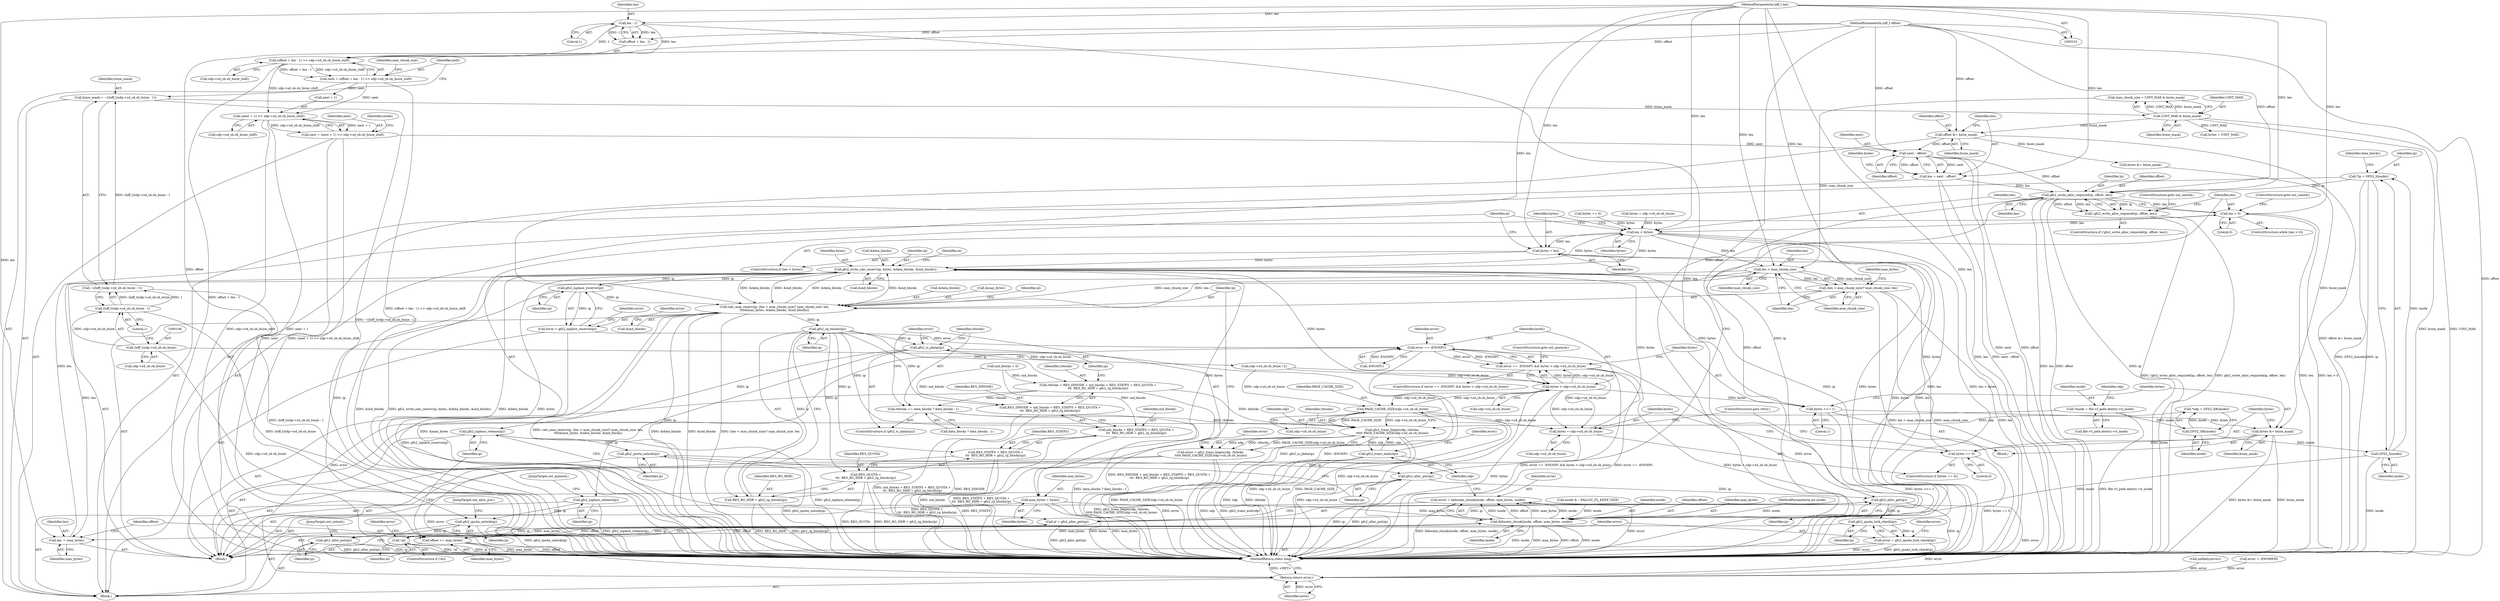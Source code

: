 digraph "0_linux_64dd153c83743af81f20924c6343652d731eeecb_2@API" {
"1000255" [label="(Call,gfs2_write_alloc_required(ip, offset, len))"];
"1000123" [label="(Call,*ip = GFS2_I(inode))"];
"1000125" [label="(Call,GFS2_I(inode))"];
"1000120" [label="(Call,GFS2_SB(inode))"];
"1000108" [label="(Call,*inode = file->f_path.dentry->d_inode)"];
"1000196" [label="(Call,next - offset)"];
"1000173" [label="(Call,next = (next + 1) << sdp->sd_sb.sb_bsize_shift)"];
"1000175" [label="(Call,(next + 1) << sdp->sd_sb.sb_bsize_shift)"];
"1000154" [label="(Call,next = (offset + len - 1) >> sdp->sd_sb.sb_bsize_shift)"];
"1000156" [label="(Call,(offset + len - 1) >> sdp->sd_sb.sb_bsize_shift)"];
"1000104" [label="(MethodParameterIn,loff_t offset)"];
"1000159" [label="(Call,len - 1)"];
"1000105" [label="(MethodParameterIn,loff_t len)"];
"1000191" [label="(Call,offset &= bsize_mask)"];
"1000170" [label="(Call,UINT_MAX & bsize_mask)"];
"1000141" [label="(Call,bsize_mask = ~((loff_t)sdp->sd_sb.sb_bsize - 1))"];
"1000143" [label="(Call,~((loff_t)sdp->sd_sb.sb_bsize - 1))"];
"1000144" [label="(Call,(loff_t)sdp->sd_sb.sb_bsize - 1)"];
"1000145" [label="(Call,(loff_t)sdp->sd_sb.sb_bsize)"];
"1000194" [label="(Call,len = next - offset)"];
"1000254" [label="(Call,!gfs2_write_alloc_required(ip, offset, len))"];
"1000261" [label="(Call,len > 0)"];
"1000266" [label="(Call,len < bytes)"];
"1000269" [label="(Call,bytes = len)"];
"1000293" [label="(Call,gfs2_write_calc_reserv(ip, bytes, &data_blocks, &ind_blocks))"];
"1000309" [label="(Call,gfs2_inplace_reserve(ip))"];
"1000307" [label="(Call,error = gfs2_inplace_reserve(ip))"];
"1000316" [label="(Call,error == -ENOSPC)"];
"1000315" [label="(Call,error == -ENOSPC && bytes > sdp->sd_sb.sb_bsize)"];
"1000455" [label="(Return,return error;)"];
"1000350" [label="(Call,calc_max_reserv(ip, (len > max_chunk_size)? max_chunk_size: len,\n\t\t\t\t&max_bytes, &data_blocks, &ind_blocks))"];
"1000383" [label="(Call,gfs2_rg_blocks(ip))"];
"1000371" [label="(Call,rblocks = RES_DINODE + ind_blocks + RES_STATFS + RES_QUOTA +\n\t\t\t  RES_RG_HDR + gfs2_rg_blocks(ip))"];
"1000388" [label="(Call,rblocks += data_blocks ? data_blocks : 1)"];
"1000396" [label="(Call,gfs2_trans_begin(sdp, rblocks,\n\t\t\t\t\t PAGE_CACHE_SIZE/sdp->sd_sb.sb_bsize))"];
"1000394" [label="(Call,error = gfs2_trans_begin(sdp, rblocks,\n\t\t\t\t\t PAGE_CACHE_SIZE/sdp->sd_sb.sb_bsize))"];
"1000416" [label="(Call,gfs2_trans_end(sdp))"];
"1000373" [label="(Call,RES_DINODE + ind_blocks + RES_STATFS + RES_QUOTA +\n\t\t\t  RES_RG_HDR + gfs2_rg_blocks(ip))"];
"1000375" [label="(Call,ind_blocks + RES_STATFS + RES_QUOTA +\n\t\t\t  RES_RG_HDR + gfs2_rg_blocks(ip))"];
"1000377" [label="(Call,RES_STATFS + RES_QUOTA +\n\t\t\t  RES_RG_HDR + gfs2_rg_blocks(ip))"];
"1000379" [label="(Call,RES_QUOTA +\n\t\t\t  RES_RG_HDR + gfs2_rg_blocks(ip))"];
"1000381" [label="(Call,RES_RG_HDR + gfs2_rg_blocks(ip))"];
"1000386" [label="(Call,gfs2_is_jdata(ip))"];
"1000427" [label="(Call,gfs2_inplace_release(ip))"];
"1000429" [label="(Call,gfs2_quota_unlock(ip))"];
"1000431" [label="(Call,gfs2_alloc_put(ip))"];
"1000274" [label="(Call,gfs2_alloc_get(ip))"];
"1000272" [label="(Call,al = gfs2_alloc_get(ip))"];
"1000277" [label="(Call,!al)"];
"1000287" [label="(Call,gfs2_quota_lock_check(ip))"];
"1000285" [label="(Call,error = gfs2_quota_lock_check(ip))"];
"1000441" [label="(Call,gfs2_alloc_put(ip))"];
"1000435" [label="(Call,gfs2_inplace_release(ip))"];
"1000438" [label="(Call,gfs2_quota_unlock(ip))"];
"1000320" [label="(Call,bytes > sdp->sd_sb.sb_bsize)"];
"1000328" [label="(Call,bytes >>= 1)"];
"1000331" [label="(Call,bytes &= bsize_mask)"];
"1000335" [label="(Call,bytes == 0)"];
"1000338" [label="(Call,bytes = sdp->sd_sb.sb_bsize)"];
"1000399" [label="(Call,PAGE_CACHE_SIZE/sdp->sd_sb.sb_bsize)"];
"1000347" [label="(Call,max_bytes = bytes)"];
"1000411" [label="(Call,fallocate_chunk(inode, offset, max_bytes, mode))"];
"1000409" [label="(Call,error = fallocate_chunk(inode, offset, max_bytes, mode))"];
"1000421" [label="(Call,len -= max_bytes)"];
"1000424" [label="(Call,offset += max_bytes)"];
"1000353" [label="(Call,len > max_chunk_size)"];
"1000352" [label="(Call,(len > max_chunk_size)? max_chunk_size: len)"];
"1000175" [label="(Call,(next + 1) << sdp->sd_sb.sb_bsize_shift)"];
"1000429" [label="(Call,gfs2_quota_unlock(ip))"];
"1000440" [label="(JumpTarget,out_alloc_put:)"];
"1000412" [label="(Identifier,inode)"];
"1000347" [label="(Call,max_bytes = bytes)"];
"1000390" [label="(Call,data_blocks ? data_blocks : 1)"];
"1000437" [label="(JumpTarget,out_qunlock:)"];
"1000349" [label="(Identifier,bytes)"];
"1000194" [label="(Call,len = next - offset)"];
"1000145" [label="(Call,(loff_t)sdp->sd_sb.sb_bsize)"];
"1000124" [label="(Identifier,ip)"];
"1000419" [label="(Identifier,error)"];
"1000413" [label="(Identifier,offset)"];
"1000414" [label="(Identifier,max_bytes)"];
"1000338" [label="(Call,bytes = sdp->sd_sb.sb_bsize)"];
"1000290" [label="(Identifier,error)"];
"1000435" [label="(Call,gfs2_inplace_release(ip))"];
"1000264" [label="(Block,)"];
"1000410" [label="(Identifier,error)"];
"1000198" [label="(Identifier,offset)"];
"1000155" [label="(Identifier,next)"];
"1000332" [label="(Identifier,bytes)"];
"1000417" [label="(Identifier,sdp)"];
"1000159" [label="(Call,len - 1)"];
"1000295" [label="(Identifier,bytes)"];
"1000388" [label="(Call,rblocks += data_blocks ? data_blocks : 1)"];
"1000357" [label="(Identifier,len)"];
"1000215" [label="(Call,bytes = UINT_MAX)"];
"1000354" [label="(Identifier,len)"];
"1000423" [label="(Identifier,max_bytes)"];
"1000442" [label="(Identifier,ip)"];
"1000310" [label="(Identifier,ip)"];
"1000250" [label="(Call,unlikely(error))"];
"1000169" [label="(Identifier,max_chunk_size)"];
"1000433" [label="(ControlStructure,goto out_unlock;)"];
"1000271" [label="(Identifier,len)"];
"1000351" [label="(Identifier,ip)"];
"1000253" [label="(ControlStructure,if (!gfs2_write_alloc_required(ip, offset, len)))"];
"1000309" [label="(Call,gfs2_inplace_reserve(ip))"];
"1000105" [label="(MethodParameterIn,loff_t len)"];
"1000286" [label="(Identifier,error)"];
"1000336" [label="(Identifier,bytes)"];
"1000335" [label="(Call,bytes == 0)"];
"1000296" [label="(Call,&data_blocks)"];
"1000222" [label="(Call,bytes == 0)"];
"1000345" [label="(ControlStructure,goto retry;)"];
"1000176" [label="(Call,next + 1)"];
"1000268" [label="(Identifier,bytes)"];
"1000383" [label="(Call,gfs2_rg_blocks(ip))"];
"1000407" [label="(Identifier,error)"];
"1000353" [label="(Call,len > max_chunk_size)"];
"1000400" [label="(Identifier,PAGE_CACHE_SIZE)"];
"1000109" [label="(Identifier,inode)"];
"1000339" [label="(Identifier,bytes)"];
"1000329" [label="(Identifier,bytes)"];
"1000430" [label="(Identifier,ip)"];
"1000118" [label="(Call,*sdp = GFS2_SB(inode))"];
"1000314" [label="(ControlStructure,if (error == -ENOSPC && bytes > sdp->sd_sb.sb_bsize))"];
"1000205" [label="(Call,sdp->sd_sb.sb_bsize / 2)"];
"1000330" [label="(Literal,1)"];
"1000425" [label="(Identifier,offset)"];
"1000378" [label="(Identifier,RES_STATFS)"];
"1000143" [label="(Call,~((loff_t)sdp->sd_sb.sb_bsize - 1))"];
"1000142" [label="(Identifier,bsize_mask)"];
"1000278" [label="(Identifier,al)"];
"1000126" [label="(Identifier,inode)"];
"1000120" [label="(Call,GFS2_SB(inode))"];
"1000397" [label="(Identifier,sdp)"];
"1000355" [label="(Identifier,max_chunk_size)"];
"1000427" [label="(Call,gfs2_inplace_release(ip))"];
"1000399" [label="(Call,PAGE_CACHE_SIZE/sdp->sd_sb.sb_bsize)"];
"1000192" [label="(Identifier,offset)"];
"1000328" [label="(Call,bytes >>= 1)"];
"1000382" [label="(Identifier,RES_RG_HDR)"];
"1000307" [label="(Call,error = gfs2_inplace_reserve(ip))"];
"1000119" [label="(Identifier,sdp)"];
"1000298" [label="(Call,&ind_blocks)"];
"1000254" [label="(Call,!gfs2_write_alloc_required(ip, offset, len))"];
"1000389" [label="(Identifier,rblocks)"];
"1000103" [label="(MethodParameterIn,int mode)"];
"1000255" [label="(Call,gfs2_write_alloc_required(ip, offset, len))"];
"1000294" [label="(Identifier,ip)"];
"1000409" [label="(Call,error = fallocate_chunk(inode, offset, max_bytes, mode))"];
"1000334" [label="(ControlStructure,if (bytes == 0))"];
"1000195" [label="(Identifier,len)"];
"1000348" [label="(Identifier,max_bytes)"];
"1000317" [label="(Identifier,error)"];
"1000262" [label="(Identifier,len)"];
"1000327" [label="(Block,)"];
"1000110" [label="(Call,file->f_path.dentry->d_inode)"];
"1000267" [label="(Identifier,len)"];
"1000438" [label="(Call,gfs2_quota_unlock(ip))"];
"1000360" [label="(Call,&data_blocks)"];
"1000362" [label="(Call,&ind_blocks)"];
"1000123" [label="(Call,*ip = GFS2_I(inode))"];
"1000377" [label="(Call,RES_STATFS + RES_QUOTA +\n\t\t\t  RES_RG_HDR + gfs2_rg_blocks(ip))"];
"1000398" [label="(Identifier,rblocks)"];
"1000270" [label="(Identifier,bytes)"];
"1000160" [label="(Identifier,len)"];
"1000272" [label="(Call,al = gfs2_alloc_get(ip))"];
"1000132" [label="(Call,ind_blocks = 0)"];
"1000174" [label="(Identifier,next)"];
"1000385" [label="(ControlStructure,if (gfs2_is_jdata(ip)))"];
"1000375" [label="(Call,ind_blocks + RES_STATFS + RES_QUOTA +\n\t\t\t  RES_RG_HDR + gfs2_rg_blocks(ip))"];
"1000376" [label="(Identifier,ind_blocks)"];
"1000280" [label="(Call,error = -ENOMEM)"];
"1000171" [label="(Identifier,UINT_MAX)"];
"1000411" [label="(Call,fallocate_chunk(inode, offset, max_bytes, mode))"];
"1000394" [label="(Call,error = gfs2_trans_begin(sdp, rblocks,\n\t\t\t\t\t PAGE_CACHE_SIZE/sdp->sd_sb.sb_bsize))"];
"1000261" [label="(Call,len > 0)"];
"1000293" [label="(Call,gfs2_write_calc_reserv(ip, bytes, &data_blocks, &ind_blocks))"];
"1000333" [label="(Identifier,bsize_mask)"];
"1000401" [label="(Call,sdp->sd_sb.sb_bsize)"];
"1000162" [label="(Call,sdp->sd_sb.sb_bsize_shift)"];
"1000260" [label="(ControlStructure,while (len > 0))"];
"1000387" [label="(Identifier,ip)"];
"1000152" [label="(Literal,1)"];
"1000259" [label="(ControlStructure,goto out_unlock;)"];
"1000256" [label="(Identifier,ip)"];
"1000384" [label="(Identifier,ip)"];
"1000141" [label="(Call,bsize_mask = ~((loff_t)sdp->sd_sb.sb_bsize - 1))"];
"1000200" [label="(Identifier,bytes)"];
"1000337" [label="(Literal,0)"];
"1000318" [label="(Call,-ENOSPC)"];
"1000218" [label="(Call,bytes &= bsize_mask)"];
"1000443" [label="(JumpTarget,out_unlock:)"];
"1000415" [label="(Identifier,mode)"];
"1000321" [label="(Identifier,bytes)"];
"1000104" [label="(MethodParameterIn,loff_t offset)"];
"1000312" [label="(Identifier,error)"];
"1000322" [label="(Call,sdp->sd_sb.sb_bsize)"];
"1000173" [label="(Call,next = (next + 1) << sdp->sd_sb.sb_bsize_shift)"];
"1000315" [label="(Call,error == -ENOSPC && bytes > sdp->sd_sb.sb_bsize)"];
"1000416" [label="(Call,gfs2_trans_end(sdp))"];
"1000191" [label="(Call,offset &= bsize_mask)"];
"1000168" [label="(Call,max_chunk_size = UINT_MAX & bsize_mask)"];
"1000144" [label="(Call,(loff_t)sdp->sd_sb.sb_bsize - 1)"];
"1000441" [label="(Call,gfs2_alloc_put(ip))"];
"1000372" [label="(Identifier,rblocks)"];
"1000426" [label="(Identifier,max_bytes)"];
"1000193" [label="(Identifier,bsize_mask)"];
"1000287" [label="(Call,gfs2_quota_lock_check(ip))"];
"1000436" [label="(Identifier,ip)"];
"1000185" [label="(Call,mode & ~FALLOC_FL_KEEP_SIZE)"];
"1000380" [label="(Identifier,RES_QUOTA)"];
"1000179" [label="(Call,sdp->sd_sb.sb_bsize_shift)"];
"1000308" [label="(Identifier,error)"];
"1000263" [label="(Literal,0)"];
"1000269" [label="(Call,bytes = len)"];
"1000381" [label="(Call,RES_RG_HDR + gfs2_rg_blocks(ip))"];
"1000358" [label="(Call,&max_bytes)"];
"1000386" [label="(Call,gfs2_is_jdata(ip))"];
"1000197" [label="(Identifier,next)"];
"1000374" [label="(Identifier,RES_DINODE)"];
"1000432" [label="(Identifier,ip)"];
"1000356" [label="(Identifier,max_chunk_size)"];
"1000302" [label="(Identifier,al)"];
"1000276" [label="(ControlStructure,if (!al))"];
"1000161" [label="(Literal,1)"];
"1000121" [label="(Identifier,inode)"];
"1000373" [label="(Call,RES_DINODE + ind_blocks + RES_STATFS + RES_QUOTA +\n\t\t\t  RES_RG_HDR + gfs2_rg_blocks(ip))"];
"1000281" [label="(Identifier,error)"];
"1000396" [label="(Call,gfs2_trans_begin(sdp, rblocks,\n\t\t\t\t\t PAGE_CACHE_SIZE/sdp->sd_sb.sb_bsize))"];
"1000129" [label="(Identifier,data_blocks)"];
"1000274" [label="(Call,gfs2_alloc_get(ip))"];
"1000170" [label="(Call,UINT_MAX & bsize_mask)"];
"1000154" [label="(Call,next = (offset + len - 1) >> sdp->sd_sb.sb_bsize_shift)"];
"1000428" [label="(Identifier,ip)"];
"1000277" [label="(Call,!al)"];
"1000456" [label="(Identifier,error)"];
"1000316" [label="(Call,error == -ENOSPC)"];
"1000455" [label="(Return,return error;)"];
"1000431" [label="(Call,gfs2_alloc_put(ip))"];
"1000331" [label="(Call,bytes &= bsize_mask)"];
"1000125" [label="(Call,GFS2_I(inode))"];
"1000258" [label="(Identifier,len)"];
"1000439" [label="(Identifier,ip)"];
"1000421" [label="(Call,len -= max_bytes)"];
"1000273" [label="(Identifier,al)"];
"1000147" [label="(Call,sdp->sd_sb.sb_bsize)"];
"1000186" [label="(Identifier,mode)"];
"1000371" [label="(Call,rblocks = RES_DINODE + ind_blocks + RES_STATFS + RES_QUOTA +\n\t\t\t  RES_RG_HDR + gfs2_rg_blocks(ip))"];
"1000172" [label="(Identifier,bsize_mask)"];
"1000340" [label="(Call,sdp->sd_sb.sb_bsize)"];
"1000350" [label="(Call,calc_max_reserv(ip, (len > max_chunk_size)? max_chunk_size: len,\n\t\t\t\t&max_bytes, &data_blocks, &ind_blocks))"];
"1000106" [label="(Block,)"];
"1000457" [label="(MethodReturn,static long)"];
"1000266" [label="(Call,len < bytes)"];
"1000424" [label="(Call,offset += max_bytes)"];
"1000359" [label="(Identifier,max_bytes)"];
"1000108" [label="(Call,*inode = file->f_path.dentry->d_inode)"];
"1000395" [label="(Identifier,error)"];
"1000257" [label="(Identifier,offset)"];
"1000379" [label="(Call,RES_QUOTA +\n\t\t\t  RES_RG_HDR + gfs2_rg_blocks(ip))"];
"1000422" [label="(Identifier,len)"];
"1000352" [label="(Call,(len > max_chunk_size)? max_chunk_size: len)"];
"1000346" [label="(ControlStructure,goto out_qunlock;)"];
"1000275" [label="(Identifier,ip)"];
"1000157" [label="(Call,offset + len - 1)"];
"1000285" [label="(Call,error = gfs2_quota_lock_check(ip))"];
"1000366" [label="(Identifier,al)"];
"1000265" [label="(ControlStructure,if (len < bytes))"];
"1000225" [label="(Call,bytes = sdp->sd_sb.sb_bsize)"];
"1000156" [label="(Call,(offset + len - 1) >> sdp->sd_sb.sb_bsize_shift)"];
"1000320" [label="(Call,bytes > sdp->sd_sb.sb_bsize)"];
"1000196" [label="(Call,next - offset)"];
"1000288" [label="(Identifier,ip)"];
"1000255" -> "1000254"  [label="AST: "];
"1000255" -> "1000258"  [label="CFG: "];
"1000256" -> "1000255"  [label="AST: "];
"1000257" -> "1000255"  [label="AST: "];
"1000258" -> "1000255"  [label="AST: "];
"1000254" -> "1000255"  [label="CFG: "];
"1000255" -> "1000457"  [label="DDG: len"];
"1000255" -> "1000457"  [label="DDG: offset"];
"1000255" -> "1000457"  [label="DDG: ip"];
"1000255" -> "1000254"  [label="DDG: ip"];
"1000255" -> "1000254"  [label="DDG: offset"];
"1000255" -> "1000254"  [label="DDG: len"];
"1000123" -> "1000255"  [label="DDG: ip"];
"1000196" -> "1000255"  [label="DDG: offset"];
"1000104" -> "1000255"  [label="DDG: offset"];
"1000194" -> "1000255"  [label="DDG: len"];
"1000105" -> "1000255"  [label="DDG: len"];
"1000255" -> "1000261"  [label="DDG: len"];
"1000255" -> "1000274"  [label="DDG: ip"];
"1000255" -> "1000411"  [label="DDG: offset"];
"1000123" -> "1000106"  [label="AST: "];
"1000123" -> "1000125"  [label="CFG: "];
"1000124" -> "1000123"  [label="AST: "];
"1000125" -> "1000123"  [label="AST: "];
"1000129" -> "1000123"  [label="CFG: "];
"1000123" -> "1000457"  [label="DDG: GFS2_I(inode)"];
"1000123" -> "1000457"  [label="DDG: ip"];
"1000125" -> "1000123"  [label="DDG: inode"];
"1000125" -> "1000126"  [label="CFG: "];
"1000126" -> "1000125"  [label="AST: "];
"1000125" -> "1000457"  [label="DDG: inode"];
"1000120" -> "1000125"  [label="DDG: inode"];
"1000125" -> "1000411"  [label="DDG: inode"];
"1000120" -> "1000118"  [label="AST: "];
"1000120" -> "1000121"  [label="CFG: "];
"1000121" -> "1000120"  [label="AST: "];
"1000118" -> "1000120"  [label="CFG: "];
"1000120" -> "1000118"  [label="DDG: inode"];
"1000108" -> "1000120"  [label="DDG: inode"];
"1000108" -> "1000106"  [label="AST: "];
"1000108" -> "1000110"  [label="CFG: "];
"1000109" -> "1000108"  [label="AST: "];
"1000110" -> "1000108"  [label="AST: "];
"1000119" -> "1000108"  [label="CFG: "];
"1000108" -> "1000457"  [label="DDG: file->f_path.dentry->d_inode"];
"1000196" -> "1000194"  [label="AST: "];
"1000196" -> "1000198"  [label="CFG: "];
"1000197" -> "1000196"  [label="AST: "];
"1000198" -> "1000196"  [label="AST: "];
"1000194" -> "1000196"  [label="CFG: "];
"1000196" -> "1000457"  [label="DDG: next"];
"1000196" -> "1000457"  [label="DDG: offset"];
"1000196" -> "1000194"  [label="DDG: next"];
"1000196" -> "1000194"  [label="DDG: offset"];
"1000173" -> "1000196"  [label="DDG: next"];
"1000191" -> "1000196"  [label="DDG: offset"];
"1000104" -> "1000196"  [label="DDG: offset"];
"1000173" -> "1000106"  [label="AST: "];
"1000173" -> "1000175"  [label="CFG: "];
"1000174" -> "1000173"  [label="AST: "];
"1000175" -> "1000173"  [label="AST: "];
"1000186" -> "1000173"  [label="CFG: "];
"1000173" -> "1000457"  [label="DDG: next"];
"1000173" -> "1000457"  [label="DDG: (next + 1) << sdp->sd_sb.sb_bsize_shift"];
"1000175" -> "1000173"  [label="DDG: next + 1"];
"1000175" -> "1000173"  [label="DDG: sdp->sd_sb.sb_bsize_shift"];
"1000175" -> "1000179"  [label="CFG: "];
"1000176" -> "1000175"  [label="AST: "];
"1000179" -> "1000175"  [label="AST: "];
"1000175" -> "1000457"  [label="DDG: sdp->sd_sb.sb_bsize_shift"];
"1000175" -> "1000457"  [label="DDG: next + 1"];
"1000154" -> "1000175"  [label="DDG: next"];
"1000156" -> "1000175"  [label="DDG: sdp->sd_sb.sb_bsize_shift"];
"1000154" -> "1000106"  [label="AST: "];
"1000154" -> "1000156"  [label="CFG: "];
"1000155" -> "1000154"  [label="AST: "];
"1000156" -> "1000154"  [label="AST: "];
"1000169" -> "1000154"  [label="CFG: "];
"1000154" -> "1000457"  [label="DDG: (offset + len - 1) >> sdp->sd_sb.sb_bsize_shift"];
"1000156" -> "1000154"  [label="DDG: offset + len - 1"];
"1000156" -> "1000154"  [label="DDG: sdp->sd_sb.sb_bsize_shift"];
"1000154" -> "1000176"  [label="DDG: next"];
"1000156" -> "1000162"  [label="CFG: "];
"1000157" -> "1000156"  [label="AST: "];
"1000162" -> "1000156"  [label="AST: "];
"1000156" -> "1000457"  [label="DDG: offset + len - 1"];
"1000104" -> "1000156"  [label="DDG: offset"];
"1000159" -> "1000156"  [label="DDG: len"];
"1000159" -> "1000156"  [label="DDG: 1"];
"1000104" -> "1000101"  [label="AST: "];
"1000104" -> "1000457"  [label="DDG: offset"];
"1000104" -> "1000157"  [label="DDG: offset"];
"1000104" -> "1000191"  [label="DDG: offset"];
"1000104" -> "1000411"  [label="DDG: offset"];
"1000104" -> "1000424"  [label="DDG: offset"];
"1000159" -> "1000157"  [label="AST: "];
"1000159" -> "1000161"  [label="CFG: "];
"1000160" -> "1000159"  [label="AST: "];
"1000161" -> "1000159"  [label="AST: "];
"1000157" -> "1000159"  [label="CFG: "];
"1000159" -> "1000457"  [label="DDG: len"];
"1000159" -> "1000157"  [label="DDG: len"];
"1000159" -> "1000157"  [label="DDG: 1"];
"1000105" -> "1000159"  [label="DDG: len"];
"1000105" -> "1000101"  [label="AST: "];
"1000105" -> "1000457"  [label="DDG: len"];
"1000105" -> "1000194"  [label="DDG: len"];
"1000105" -> "1000261"  [label="DDG: len"];
"1000105" -> "1000266"  [label="DDG: len"];
"1000105" -> "1000269"  [label="DDG: len"];
"1000105" -> "1000350"  [label="DDG: len"];
"1000105" -> "1000353"  [label="DDG: len"];
"1000105" -> "1000352"  [label="DDG: len"];
"1000105" -> "1000421"  [label="DDG: len"];
"1000191" -> "1000106"  [label="AST: "];
"1000191" -> "1000193"  [label="CFG: "];
"1000192" -> "1000191"  [label="AST: "];
"1000193" -> "1000191"  [label="AST: "];
"1000195" -> "1000191"  [label="CFG: "];
"1000191" -> "1000457"  [label="DDG: offset &= bsize_mask"];
"1000170" -> "1000191"  [label="DDG: bsize_mask"];
"1000191" -> "1000218"  [label="DDG: bsize_mask"];
"1000170" -> "1000168"  [label="AST: "];
"1000170" -> "1000172"  [label="CFG: "];
"1000171" -> "1000170"  [label="AST: "];
"1000172" -> "1000170"  [label="AST: "];
"1000168" -> "1000170"  [label="CFG: "];
"1000170" -> "1000457"  [label="DDG: bsize_mask"];
"1000170" -> "1000457"  [label="DDG: UINT_MAX"];
"1000170" -> "1000168"  [label="DDG: UINT_MAX"];
"1000170" -> "1000168"  [label="DDG: bsize_mask"];
"1000141" -> "1000170"  [label="DDG: bsize_mask"];
"1000170" -> "1000215"  [label="DDG: UINT_MAX"];
"1000141" -> "1000106"  [label="AST: "];
"1000141" -> "1000143"  [label="CFG: "];
"1000142" -> "1000141"  [label="AST: "];
"1000143" -> "1000141"  [label="AST: "];
"1000155" -> "1000141"  [label="CFG: "];
"1000141" -> "1000457"  [label="DDG: ~((loff_t)sdp->sd_sb.sb_bsize - 1)"];
"1000143" -> "1000141"  [label="DDG: (loff_t)sdp->sd_sb.sb_bsize - 1"];
"1000143" -> "1000144"  [label="CFG: "];
"1000144" -> "1000143"  [label="AST: "];
"1000143" -> "1000457"  [label="DDG: (loff_t)sdp->sd_sb.sb_bsize - 1"];
"1000144" -> "1000143"  [label="DDG: (loff_t)sdp->sd_sb.sb_bsize"];
"1000144" -> "1000143"  [label="DDG: 1"];
"1000144" -> "1000152"  [label="CFG: "];
"1000145" -> "1000144"  [label="AST: "];
"1000152" -> "1000144"  [label="AST: "];
"1000144" -> "1000457"  [label="DDG: (loff_t)sdp->sd_sb.sb_bsize"];
"1000145" -> "1000144"  [label="DDG: sdp->sd_sb.sb_bsize"];
"1000145" -> "1000147"  [label="CFG: "];
"1000146" -> "1000145"  [label="AST: "];
"1000147" -> "1000145"  [label="AST: "];
"1000152" -> "1000145"  [label="CFG: "];
"1000145" -> "1000457"  [label="DDG: sdp->sd_sb.sb_bsize"];
"1000145" -> "1000205"  [label="DDG: sdp->sd_sb.sb_bsize"];
"1000194" -> "1000106"  [label="AST: "];
"1000195" -> "1000194"  [label="AST: "];
"1000200" -> "1000194"  [label="CFG: "];
"1000194" -> "1000457"  [label="DDG: len"];
"1000194" -> "1000457"  [label="DDG: next - offset"];
"1000254" -> "1000253"  [label="AST: "];
"1000259" -> "1000254"  [label="CFG: "];
"1000262" -> "1000254"  [label="CFG: "];
"1000254" -> "1000457"  [label="DDG: gfs2_write_alloc_required(ip, offset, len)"];
"1000254" -> "1000457"  [label="DDG: !gfs2_write_alloc_required(ip, offset, len)"];
"1000261" -> "1000260"  [label="AST: "];
"1000261" -> "1000263"  [label="CFG: "];
"1000262" -> "1000261"  [label="AST: "];
"1000263" -> "1000261"  [label="AST: "];
"1000267" -> "1000261"  [label="CFG: "];
"1000433" -> "1000261"  [label="CFG: "];
"1000261" -> "1000457"  [label="DDG: len"];
"1000261" -> "1000457"  [label="DDG: len > 0"];
"1000421" -> "1000261"  [label="DDG: len"];
"1000261" -> "1000266"  [label="DDG: len"];
"1000266" -> "1000265"  [label="AST: "];
"1000266" -> "1000268"  [label="CFG: "];
"1000267" -> "1000266"  [label="AST: "];
"1000268" -> "1000266"  [label="AST: "];
"1000270" -> "1000266"  [label="CFG: "];
"1000273" -> "1000266"  [label="CFG: "];
"1000266" -> "1000457"  [label="DDG: bytes"];
"1000266" -> "1000457"  [label="DDG: len"];
"1000266" -> "1000457"  [label="DDG: len < bytes"];
"1000222" -> "1000266"  [label="DDG: bytes"];
"1000225" -> "1000266"  [label="DDG: bytes"];
"1000293" -> "1000266"  [label="DDG: bytes"];
"1000266" -> "1000269"  [label="DDG: len"];
"1000266" -> "1000293"  [label="DDG: bytes"];
"1000266" -> "1000353"  [label="DDG: len"];
"1000269" -> "1000265"  [label="AST: "];
"1000269" -> "1000271"  [label="CFG: "];
"1000270" -> "1000269"  [label="AST: "];
"1000271" -> "1000269"  [label="AST: "];
"1000273" -> "1000269"  [label="CFG: "];
"1000269" -> "1000457"  [label="DDG: bytes"];
"1000269" -> "1000457"  [label="DDG: len"];
"1000269" -> "1000293"  [label="DDG: bytes"];
"1000293" -> "1000264"  [label="AST: "];
"1000293" -> "1000298"  [label="CFG: "];
"1000294" -> "1000293"  [label="AST: "];
"1000295" -> "1000293"  [label="AST: "];
"1000296" -> "1000293"  [label="AST: "];
"1000298" -> "1000293"  [label="AST: "];
"1000302" -> "1000293"  [label="CFG: "];
"1000293" -> "1000457"  [label="DDG: &ind_blocks"];
"1000293" -> "1000457"  [label="DDG: gfs2_write_calc_reserv(ip, bytes, &data_blocks, &ind_blocks)"];
"1000293" -> "1000457"  [label="DDG: &data_blocks"];
"1000293" -> "1000457"  [label="DDG: bytes"];
"1000309" -> "1000293"  [label="DDG: ip"];
"1000287" -> "1000293"  [label="DDG: ip"];
"1000338" -> "1000293"  [label="DDG: bytes"];
"1000335" -> "1000293"  [label="DDG: bytes"];
"1000350" -> "1000293"  [label="DDG: &data_blocks"];
"1000350" -> "1000293"  [label="DDG: &ind_blocks"];
"1000293" -> "1000309"  [label="DDG: ip"];
"1000293" -> "1000320"  [label="DDG: bytes"];
"1000293" -> "1000328"  [label="DDG: bytes"];
"1000293" -> "1000347"  [label="DDG: bytes"];
"1000293" -> "1000350"  [label="DDG: &data_blocks"];
"1000293" -> "1000350"  [label="DDG: &ind_blocks"];
"1000309" -> "1000307"  [label="AST: "];
"1000309" -> "1000310"  [label="CFG: "];
"1000310" -> "1000309"  [label="AST: "];
"1000307" -> "1000309"  [label="CFG: "];
"1000309" -> "1000307"  [label="DDG: ip"];
"1000309" -> "1000350"  [label="DDG: ip"];
"1000309" -> "1000438"  [label="DDG: ip"];
"1000307" -> "1000264"  [label="AST: "];
"1000308" -> "1000307"  [label="AST: "];
"1000312" -> "1000307"  [label="CFG: "];
"1000307" -> "1000457"  [label="DDG: gfs2_inplace_reserve(ip)"];
"1000307" -> "1000316"  [label="DDG: error"];
"1000316" -> "1000315"  [label="AST: "];
"1000316" -> "1000318"  [label="CFG: "];
"1000317" -> "1000316"  [label="AST: "];
"1000318" -> "1000316"  [label="AST: "];
"1000321" -> "1000316"  [label="CFG: "];
"1000315" -> "1000316"  [label="CFG: "];
"1000316" -> "1000457"  [label="DDG: -ENOSPC"];
"1000316" -> "1000457"  [label="DDG: error"];
"1000316" -> "1000315"  [label="DDG: error"];
"1000316" -> "1000315"  [label="DDG: -ENOSPC"];
"1000318" -> "1000316"  [label="DDG: ENOSPC"];
"1000316" -> "1000455"  [label="DDG: error"];
"1000315" -> "1000314"  [label="AST: "];
"1000315" -> "1000320"  [label="CFG: "];
"1000320" -> "1000315"  [label="AST: "];
"1000329" -> "1000315"  [label="CFG: "];
"1000346" -> "1000315"  [label="CFG: "];
"1000315" -> "1000457"  [label="DDG: error == -ENOSPC && bytes > sdp->sd_sb.sb_bsize"];
"1000315" -> "1000457"  [label="DDG: error == -ENOSPC"];
"1000315" -> "1000457"  [label="DDG: bytes > sdp->sd_sb.sb_bsize"];
"1000320" -> "1000315"  [label="DDG: bytes"];
"1000320" -> "1000315"  [label="DDG: sdp->sd_sb.sb_bsize"];
"1000455" -> "1000106"  [label="AST: "];
"1000455" -> "1000456"  [label="CFG: "];
"1000456" -> "1000455"  [label="AST: "];
"1000457" -> "1000455"  [label="CFG: "];
"1000455" -> "1000457"  [label="DDG: <RET>"];
"1000456" -> "1000455"  [label="DDG: error"];
"1000285" -> "1000455"  [label="DDG: error"];
"1000250" -> "1000455"  [label="DDG: error"];
"1000409" -> "1000455"  [label="DDG: error"];
"1000280" -> "1000455"  [label="DDG: error"];
"1000394" -> "1000455"  [label="DDG: error"];
"1000350" -> "1000264"  [label="AST: "];
"1000350" -> "1000362"  [label="CFG: "];
"1000351" -> "1000350"  [label="AST: "];
"1000352" -> "1000350"  [label="AST: "];
"1000358" -> "1000350"  [label="AST: "];
"1000360" -> "1000350"  [label="AST: "];
"1000362" -> "1000350"  [label="AST: "];
"1000366" -> "1000350"  [label="CFG: "];
"1000350" -> "1000457"  [label="DDG: &max_bytes"];
"1000350" -> "1000457"  [label="DDG: calc_max_reserv(ip, (len > max_chunk_size)? max_chunk_size: len,\n\t\t\t\t&max_bytes, &data_blocks, &ind_blocks)"];
"1000350" -> "1000457"  [label="DDG: &data_blocks"];
"1000350" -> "1000457"  [label="DDG: &ind_blocks"];
"1000350" -> "1000457"  [label="DDG: (len > max_chunk_size)? max_chunk_size: len"];
"1000353" -> "1000350"  [label="DDG: max_chunk_size"];
"1000353" -> "1000350"  [label="DDG: len"];
"1000350" -> "1000383"  [label="DDG: ip"];
"1000383" -> "1000381"  [label="AST: "];
"1000383" -> "1000384"  [label="CFG: "];
"1000384" -> "1000383"  [label="AST: "];
"1000381" -> "1000383"  [label="CFG: "];
"1000383" -> "1000371"  [label="DDG: ip"];
"1000383" -> "1000373"  [label="DDG: ip"];
"1000383" -> "1000375"  [label="DDG: ip"];
"1000383" -> "1000377"  [label="DDG: ip"];
"1000383" -> "1000379"  [label="DDG: ip"];
"1000383" -> "1000381"  [label="DDG: ip"];
"1000383" -> "1000386"  [label="DDG: ip"];
"1000371" -> "1000264"  [label="AST: "];
"1000371" -> "1000373"  [label="CFG: "];
"1000372" -> "1000371"  [label="AST: "];
"1000373" -> "1000371"  [label="AST: "];
"1000387" -> "1000371"  [label="CFG: "];
"1000371" -> "1000457"  [label="DDG: RES_DINODE + ind_blocks + RES_STATFS + RES_QUOTA +\n\t\t\t  RES_RG_HDR + gfs2_rg_blocks(ip)"];
"1000132" -> "1000371"  [label="DDG: ind_blocks"];
"1000371" -> "1000388"  [label="DDG: rblocks"];
"1000371" -> "1000396"  [label="DDG: rblocks"];
"1000388" -> "1000385"  [label="AST: "];
"1000388" -> "1000390"  [label="CFG: "];
"1000389" -> "1000388"  [label="AST: "];
"1000390" -> "1000388"  [label="AST: "];
"1000395" -> "1000388"  [label="CFG: "];
"1000388" -> "1000457"  [label="DDG: data_blocks ? data_blocks : 1"];
"1000388" -> "1000396"  [label="DDG: rblocks"];
"1000396" -> "1000394"  [label="AST: "];
"1000396" -> "1000399"  [label="CFG: "];
"1000397" -> "1000396"  [label="AST: "];
"1000398" -> "1000396"  [label="AST: "];
"1000399" -> "1000396"  [label="AST: "];
"1000394" -> "1000396"  [label="CFG: "];
"1000396" -> "1000457"  [label="DDG: sdp"];
"1000396" -> "1000457"  [label="DDG: rblocks"];
"1000396" -> "1000457"  [label="DDG: PAGE_CACHE_SIZE/sdp->sd_sb.sb_bsize"];
"1000396" -> "1000394"  [label="DDG: sdp"];
"1000396" -> "1000394"  [label="DDG: rblocks"];
"1000396" -> "1000394"  [label="DDG: PAGE_CACHE_SIZE/sdp->sd_sb.sb_bsize"];
"1000416" -> "1000396"  [label="DDG: sdp"];
"1000118" -> "1000396"  [label="DDG: sdp"];
"1000399" -> "1000396"  [label="DDG: PAGE_CACHE_SIZE"];
"1000399" -> "1000396"  [label="DDG: sdp->sd_sb.sb_bsize"];
"1000396" -> "1000416"  [label="DDG: sdp"];
"1000394" -> "1000264"  [label="AST: "];
"1000395" -> "1000394"  [label="AST: "];
"1000407" -> "1000394"  [label="CFG: "];
"1000394" -> "1000457"  [label="DDG: gfs2_trans_begin(sdp, rblocks,\n\t\t\t\t\t PAGE_CACHE_SIZE/sdp->sd_sb.sb_bsize)"];
"1000394" -> "1000457"  [label="DDG: error"];
"1000416" -> "1000264"  [label="AST: "];
"1000416" -> "1000417"  [label="CFG: "];
"1000417" -> "1000416"  [label="AST: "];
"1000419" -> "1000416"  [label="CFG: "];
"1000416" -> "1000457"  [label="DDG: gfs2_trans_end(sdp)"];
"1000416" -> "1000457"  [label="DDG: sdp"];
"1000373" -> "1000375"  [label="CFG: "];
"1000374" -> "1000373"  [label="AST: "];
"1000375" -> "1000373"  [label="AST: "];
"1000373" -> "1000457"  [label="DDG: ind_blocks + RES_STATFS + RES_QUOTA +\n\t\t\t  RES_RG_HDR + gfs2_rg_blocks(ip)"];
"1000373" -> "1000457"  [label="DDG: RES_DINODE"];
"1000132" -> "1000373"  [label="DDG: ind_blocks"];
"1000375" -> "1000377"  [label="CFG: "];
"1000376" -> "1000375"  [label="AST: "];
"1000377" -> "1000375"  [label="AST: "];
"1000375" -> "1000457"  [label="DDG: ind_blocks"];
"1000375" -> "1000457"  [label="DDG: RES_STATFS + RES_QUOTA +\n\t\t\t  RES_RG_HDR + gfs2_rg_blocks(ip)"];
"1000132" -> "1000375"  [label="DDG: ind_blocks"];
"1000377" -> "1000379"  [label="CFG: "];
"1000378" -> "1000377"  [label="AST: "];
"1000379" -> "1000377"  [label="AST: "];
"1000377" -> "1000457"  [label="DDG: RES_QUOTA +\n\t\t\t  RES_RG_HDR + gfs2_rg_blocks(ip)"];
"1000377" -> "1000457"  [label="DDG: RES_STATFS"];
"1000379" -> "1000381"  [label="CFG: "];
"1000380" -> "1000379"  [label="AST: "];
"1000381" -> "1000379"  [label="AST: "];
"1000379" -> "1000457"  [label="DDG: RES_QUOTA"];
"1000379" -> "1000457"  [label="DDG: RES_RG_HDR + gfs2_rg_blocks(ip)"];
"1000382" -> "1000381"  [label="AST: "];
"1000381" -> "1000457"  [label="DDG: gfs2_rg_blocks(ip)"];
"1000381" -> "1000457"  [label="DDG: RES_RG_HDR"];
"1000386" -> "1000385"  [label="AST: "];
"1000386" -> "1000387"  [label="CFG: "];
"1000387" -> "1000386"  [label="AST: "];
"1000389" -> "1000386"  [label="CFG: "];
"1000395" -> "1000386"  [label="CFG: "];
"1000386" -> "1000457"  [label="DDG: gfs2_is_jdata(ip)"];
"1000386" -> "1000427"  [label="DDG: ip"];
"1000386" -> "1000435"  [label="DDG: ip"];
"1000427" -> "1000264"  [label="AST: "];
"1000427" -> "1000428"  [label="CFG: "];
"1000428" -> "1000427"  [label="AST: "];
"1000430" -> "1000427"  [label="CFG: "];
"1000427" -> "1000457"  [label="DDG: gfs2_inplace_release(ip)"];
"1000427" -> "1000429"  [label="DDG: ip"];
"1000429" -> "1000264"  [label="AST: "];
"1000429" -> "1000430"  [label="CFG: "];
"1000430" -> "1000429"  [label="AST: "];
"1000432" -> "1000429"  [label="CFG: "];
"1000429" -> "1000457"  [label="DDG: gfs2_quota_unlock(ip)"];
"1000429" -> "1000431"  [label="DDG: ip"];
"1000431" -> "1000264"  [label="AST: "];
"1000431" -> "1000432"  [label="CFG: "];
"1000432" -> "1000431"  [label="AST: "];
"1000262" -> "1000431"  [label="CFG: "];
"1000431" -> "1000457"  [label="DDG: ip"];
"1000431" -> "1000457"  [label="DDG: gfs2_alloc_put(ip)"];
"1000431" -> "1000274"  [label="DDG: ip"];
"1000274" -> "1000272"  [label="AST: "];
"1000274" -> "1000275"  [label="CFG: "];
"1000275" -> "1000274"  [label="AST: "];
"1000272" -> "1000274"  [label="CFG: "];
"1000274" -> "1000457"  [label="DDG: ip"];
"1000274" -> "1000272"  [label="DDG: ip"];
"1000274" -> "1000287"  [label="DDG: ip"];
"1000272" -> "1000264"  [label="AST: "];
"1000273" -> "1000272"  [label="AST: "];
"1000278" -> "1000272"  [label="CFG: "];
"1000272" -> "1000457"  [label="DDG: gfs2_alloc_get(ip)"];
"1000272" -> "1000277"  [label="DDG: al"];
"1000277" -> "1000276"  [label="AST: "];
"1000277" -> "1000278"  [label="CFG: "];
"1000278" -> "1000277"  [label="AST: "];
"1000281" -> "1000277"  [label="CFG: "];
"1000286" -> "1000277"  [label="CFG: "];
"1000277" -> "1000457"  [label="DDG: al"];
"1000277" -> "1000457"  [label="DDG: !al"];
"1000287" -> "1000285"  [label="AST: "];
"1000287" -> "1000288"  [label="CFG: "];
"1000288" -> "1000287"  [label="AST: "];
"1000285" -> "1000287"  [label="CFG: "];
"1000287" -> "1000285"  [label="DDG: ip"];
"1000287" -> "1000441"  [label="DDG: ip"];
"1000285" -> "1000264"  [label="AST: "];
"1000286" -> "1000285"  [label="AST: "];
"1000290" -> "1000285"  [label="CFG: "];
"1000285" -> "1000457"  [label="DDG: error"];
"1000285" -> "1000457"  [label="DDG: gfs2_quota_lock_check(ip)"];
"1000441" -> "1000106"  [label="AST: "];
"1000441" -> "1000442"  [label="CFG: "];
"1000442" -> "1000441"  [label="AST: "];
"1000443" -> "1000441"  [label="CFG: "];
"1000441" -> "1000457"  [label="DDG: ip"];
"1000441" -> "1000457"  [label="DDG: gfs2_alloc_put(ip)"];
"1000438" -> "1000441"  [label="DDG: ip"];
"1000435" -> "1000106"  [label="AST: "];
"1000435" -> "1000436"  [label="CFG: "];
"1000436" -> "1000435"  [label="AST: "];
"1000437" -> "1000435"  [label="CFG: "];
"1000435" -> "1000457"  [label="DDG: gfs2_inplace_release(ip)"];
"1000435" -> "1000438"  [label="DDG: ip"];
"1000438" -> "1000106"  [label="AST: "];
"1000438" -> "1000439"  [label="CFG: "];
"1000439" -> "1000438"  [label="AST: "];
"1000440" -> "1000438"  [label="CFG: "];
"1000438" -> "1000457"  [label="DDG: gfs2_quota_unlock(ip)"];
"1000320" -> "1000322"  [label="CFG: "];
"1000321" -> "1000320"  [label="AST: "];
"1000322" -> "1000320"  [label="AST: "];
"1000320" -> "1000457"  [label="DDG: sdp->sd_sb.sb_bsize"];
"1000320" -> "1000457"  [label="DDG: bytes"];
"1000399" -> "1000320"  [label="DDG: sdp->sd_sb.sb_bsize"];
"1000205" -> "1000320"  [label="DDG: sdp->sd_sb.sb_bsize"];
"1000320" -> "1000328"  [label="DDG: bytes"];
"1000320" -> "1000338"  [label="DDG: sdp->sd_sb.sb_bsize"];
"1000320" -> "1000399"  [label="DDG: sdp->sd_sb.sb_bsize"];
"1000328" -> "1000327"  [label="AST: "];
"1000328" -> "1000330"  [label="CFG: "];
"1000329" -> "1000328"  [label="AST: "];
"1000330" -> "1000328"  [label="AST: "];
"1000332" -> "1000328"  [label="CFG: "];
"1000328" -> "1000457"  [label="DDG: bytes >>= 1"];
"1000328" -> "1000331"  [label="DDG: bytes"];
"1000331" -> "1000327"  [label="AST: "];
"1000331" -> "1000333"  [label="CFG: "];
"1000332" -> "1000331"  [label="AST: "];
"1000333" -> "1000331"  [label="AST: "];
"1000336" -> "1000331"  [label="CFG: "];
"1000331" -> "1000457"  [label="DDG: bytes &= bsize_mask"];
"1000331" -> "1000457"  [label="DDG: bsize_mask"];
"1000218" -> "1000331"  [label="DDG: bsize_mask"];
"1000331" -> "1000335"  [label="DDG: bytes"];
"1000335" -> "1000334"  [label="AST: "];
"1000335" -> "1000337"  [label="CFG: "];
"1000336" -> "1000335"  [label="AST: "];
"1000337" -> "1000335"  [label="AST: "];
"1000339" -> "1000335"  [label="CFG: "];
"1000345" -> "1000335"  [label="CFG: "];
"1000335" -> "1000457"  [label="DDG: bytes == 0"];
"1000338" -> "1000334"  [label="AST: "];
"1000338" -> "1000340"  [label="CFG: "];
"1000339" -> "1000338"  [label="AST: "];
"1000340" -> "1000338"  [label="AST: "];
"1000345" -> "1000338"  [label="CFG: "];
"1000338" -> "1000457"  [label="DDG: sdp->sd_sb.sb_bsize"];
"1000399" -> "1000338"  [label="DDG: sdp->sd_sb.sb_bsize"];
"1000205" -> "1000338"  [label="DDG: sdp->sd_sb.sb_bsize"];
"1000399" -> "1000401"  [label="CFG: "];
"1000400" -> "1000399"  [label="AST: "];
"1000401" -> "1000399"  [label="AST: "];
"1000399" -> "1000457"  [label="DDG: sdp->sd_sb.sb_bsize"];
"1000399" -> "1000457"  [label="DDG: PAGE_CACHE_SIZE"];
"1000205" -> "1000399"  [label="DDG: sdp->sd_sb.sb_bsize"];
"1000347" -> "1000264"  [label="AST: "];
"1000347" -> "1000349"  [label="CFG: "];
"1000348" -> "1000347"  [label="AST: "];
"1000349" -> "1000347"  [label="AST: "];
"1000351" -> "1000347"  [label="CFG: "];
"1000347" -> "1000457"  [label="DDG: bytes"];
"1000347" -> "1000457"  [label="DDG: max_bytes"];
"1000347" -> "1000411"  [label="DDG: max_bytes"];
"1000411" -> "1000409"  [label="AST: "];
"1000411" -> "1000415"  [label="CFG: "];
"1000412" -> "1000411"  [label="AST: "];
"1000413" -> "1000411"  [label="AST: "];
"1000414" -> "1000411"  [label="AST: "];
"1000415" -> "1000411"  [label="AST: "];
"1000409" -> "1000411"  [label="CFG: "];
"1000411" -> "1000457"  [label="DDG: inode"];
"1000411" -> "1000457"  [label="DDG: max_bytes"];
"1000411" -> "1000457"  [label="DDG: offset"];
"1000411" -> "1000457"  [label="DDG: mode"];
"1000411" -> "1000409"  [label="DDG: inode"];
"1000411" -> "1000409"  [label="DDG: offset"];
"1000411" -> "1000409"  [label="DDG: max_bytes"];
"1000411" -> "1000409"  [label="DDG: mode"];
"1000424" -> "1000411"  [label="DDG: offset"];
"1000185" -> "1000411"  [label="DDG: mode"];
"1000103" -> "1000411"  [label="DDG: mode"];
"1000411" -> "1000421"  [label="DDG: max_bytes"];
"1000411" -> "1000424"  [label="DDG: max_bytes"];
"1000411" -> "1000424"  [label="DDG: offset"];
"1000409" -> "1000264"  [label="AST: "];
"1000410" -> "1000409"  [label="AST: "];
"1000417" -> "1000409"  [label="CFG: "];
"1000409" -> "1000457"  [label="DDG: fallocate_chunk(inode, offset, max_bytes, mode)"];
"1000409" -> "1000457"  [label="DDG: error"];
"1000421" -> "1000264"  [label="AST: "];
"1000421" -> "1000423"  [label="CFG: "];
"1000422" -> "1000421"  [label="AST: "];
"1000423" -> "1000421"  [label="AST: "];
"1000425" -> "1000421"  [label="CFG: "];
"1000353" -> "1000421"  [label="DDG: len"];
"1000424" -> "1000264"  [label="AST: "];
"1000424" -> "1000426"  [label="CFG: "];
"1000425" -> "1000424"  [label="AST: "];
"1000426" -> "1000424"  [label="AST: "];
"1000428" -> "1000424"  [label="CFG: "];
"1000424" -> "1000457"  [label="DDG: max_bytes"];
"1000424" -> "1000457"  [label="DDG: offset"];
"1000353" -> "1000352"  [label="AST: "];
"1000353" -> "1000355"  [label="CFG: "];
"1000354" -> "1000353"  [label="AST: "];
"1000355" -> "1000353"  [label="AST: "];
"1000356" -> "1000353"  [label="CFG: "];
"1000357" -> "1000353"  [label="CFG: "];
"1000168" -> "1000353"  [label="DDG: max_chunk_size"];
"1000353" -> "1000352"  [label="DDG: max_chunk_size"];
"1000353" -> "1000352"  [label="DDG: len"];
"1000352" -> "1000356"  [label="CFG: "];
"1000352" -> "1000357"  [label="CFG: "];
"1000356" -> "1000352"  [label="AST: "];
"1000357" -> "1000352"  [label="AST: "];
"1000359" -> "1000352"  [label="CFG: "];
"1000352" -> "1000457"  [label="DDG: max_chunk_size"];
"1000352" -> "1000457"  [label="DDG: len"];
"1000352" -> "1000457"  [label="DDG: len > max_chunk_size"];
}
